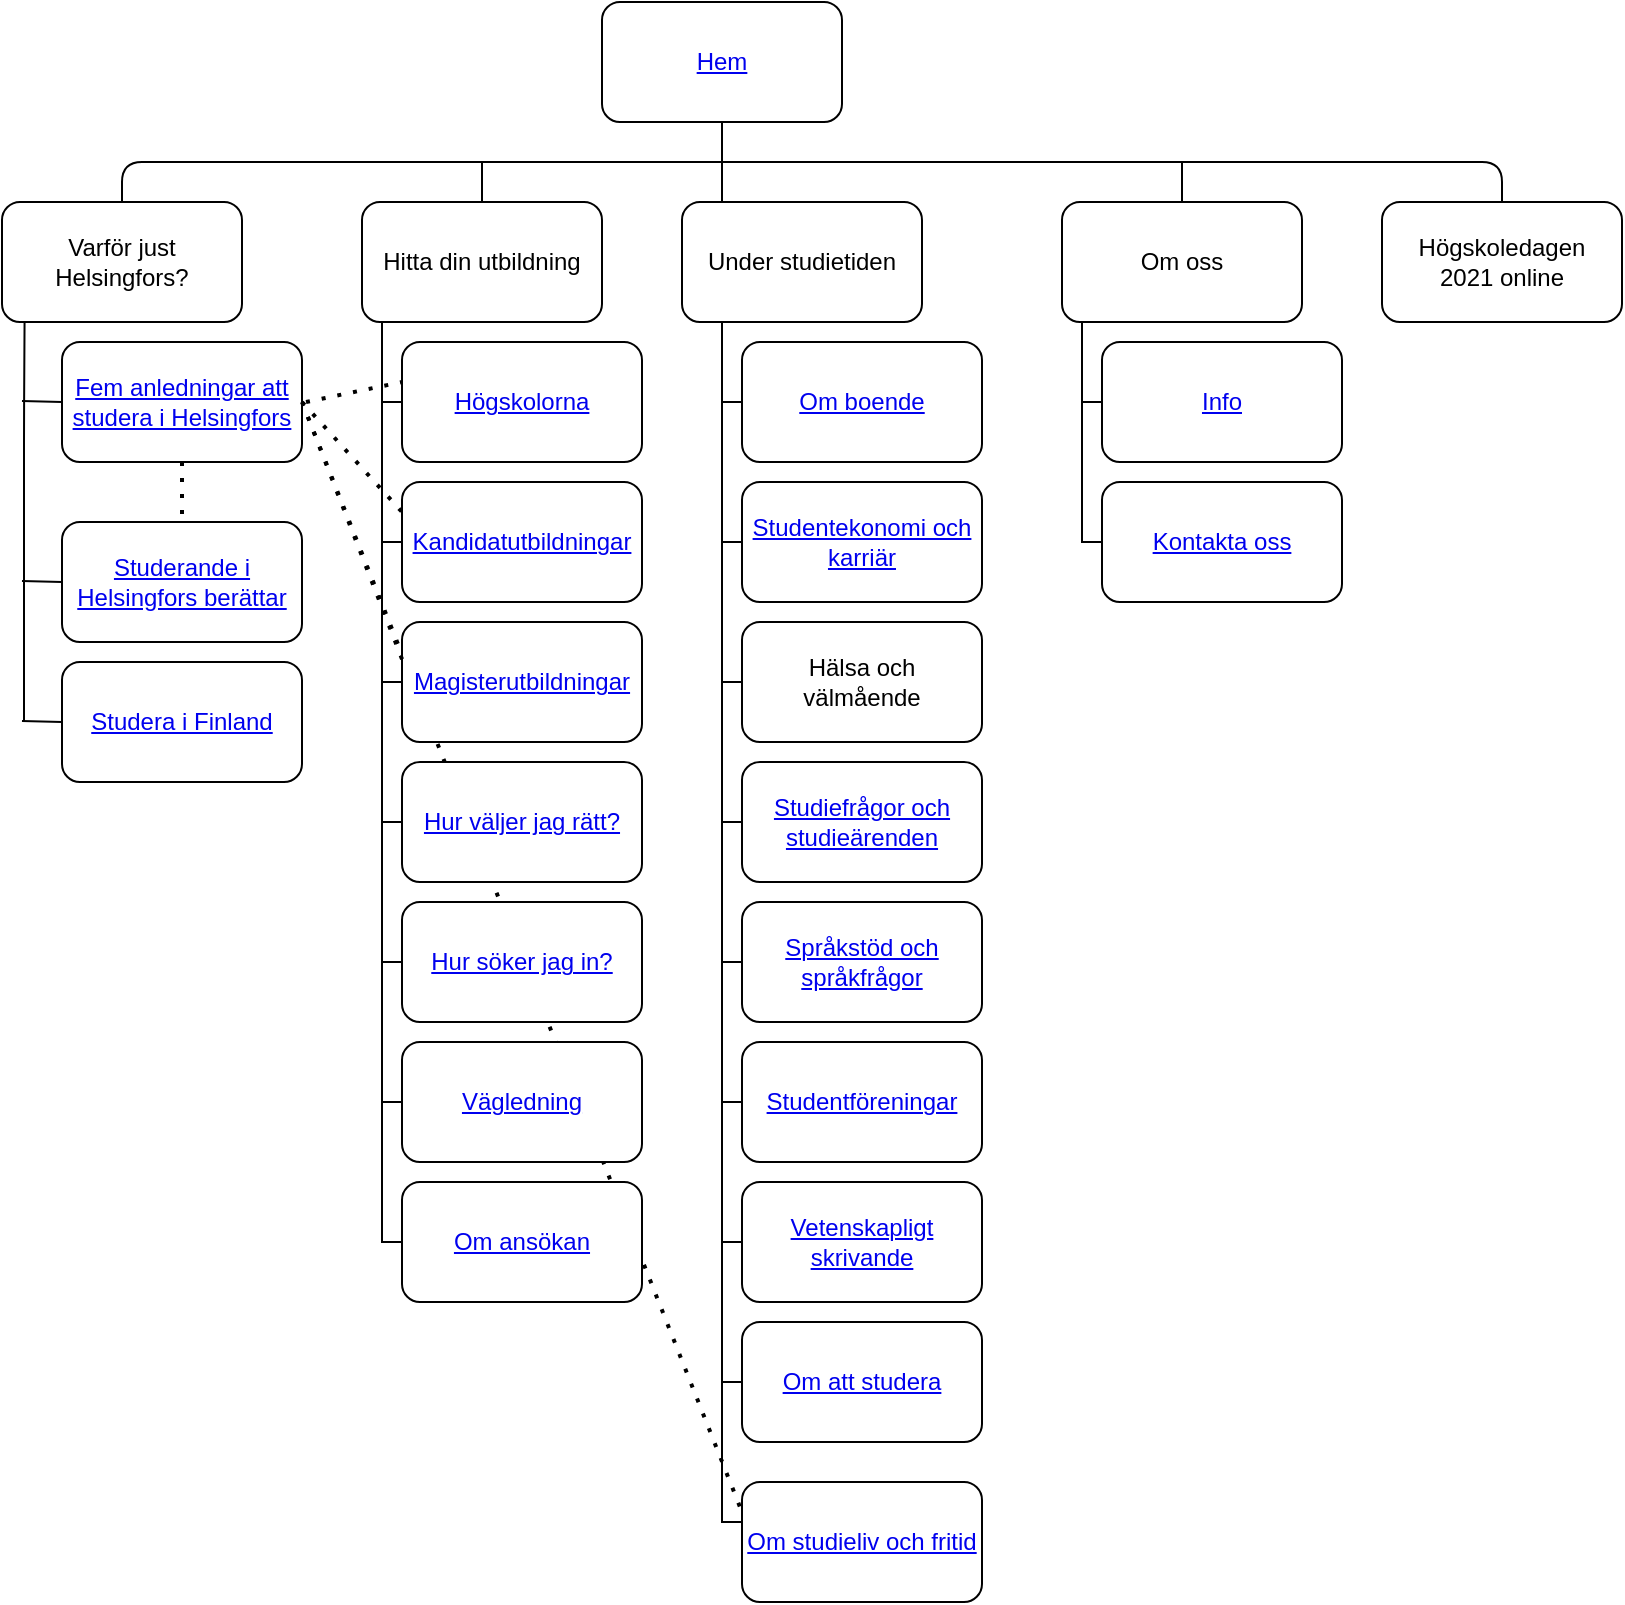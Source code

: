 <mxfile version="15.2.9" type="github">
  <diagram id="OVJdUXc2gE046eg2aZ6k" name="Main">
    <mxGraphModel dx="1550" dy="709" grid="1" gridSize="10" guides="1" tooltips="1" connect="1" arrows="1" fold="1" page="1" pageScale="1" pageWidth="827" pageHeight="1169" math="0" shadow="0">
      <root>
        <mxCell id="0" />
        <mxCell id="1" parent="0" />
        <mxCell id="B8F30-z_JnXLxpBusLho-5" value="" style="endArrow=none;dashed=1;html=1;dashPattern=1 3;strokeWidth=2;entryX=0;entryY=0.25;entryDx=0;entryDy=0;" edge="1" parent="1" target="Ypnxiq1GV2et3-A1cIZ6-55">
          <mxGeometry width="50" height="50" relative="1" as="geometry">
            <mxPoint x="150" y="200" as="sourcePoint" />
            <mxPoint x="440" y="470" as="targetPoint" />
          </mxGeometry>
        </mxCell>
        <mxCell id="0RaUzkHTqkIKFrn9YJ9X-1" value="&lt;a href=&quot;https://www.studeraihelsingfors.fi/&quot;&gt;Hem&lt;/a&gt;" style="rounded=1;whiteSpace=wrap;html=1;strokeWidth=1;" parent="1" vertex="1">
          <mxGeometry x="300" width="120" height="60" as="geometry" />
        </mxCell>
        <mxCell id="0RaUzkHTqkIKFrn9YJ9X-2" value="Varför just Helsingfors?" style="rounded=1;whiteSpace=wrap;html=1;strokeWidth=1;" parent="1" vertex="1">
          <mxGeometry y="100" width="120" height="60" as="geometry" />
        </mxCell>
        <mxCell id="0RaUzkHTqkIKFrn9YJ9X-3" value="Hitta din utbildning" style="rounded=1;whiteSpace=wrap;html=1;strokeWidth=1;" parent="1" vertex="1">
          <mxGeometry x="180" y="100" width="120" height="60" as="geometry" />
        </mxCell>
        <mxCell id="0RaUzkHTqkIKFrn9YJ9X-5" value="Under studietiden" style="rounded=1;whiteSpace=wrap;html=1;strokeWidth=1;" parent="1" vertex="1">
          <mxGeometry x="340" y="100" width="120" height="60" as="geometry" />
        </mxCell>
        <mxCell id="0RaUzkHTqkIKFrn9YJ9X-6" value="Om oss" style="rounded=1;whiteSpace=wrap;html=1;strokeWidth=1;" parent="1" vertex="1">
          <mxGeometry x="530" y="100" width="120" height="60" as="geometry" />
        </mxCell>
        <mxCell id="0RaUzkHTqkIKFrn9YJ9X-7" value="Högskoledagen &lt;br&gt;2021 online" style="rounded=1;whiteSpace=wrap;html=1;strokeWidth=1;" parent="1" vertex="1">
          <mxGeometry x="690" y="100" width="120" height="60" as="geometry" />
        </mxCell>
        <mxCell id="0RaUzkHTqkIKFrn9YJ9X-8" value="&lt;a href=&quot;https://github.com/Romuruotsalainen/StuderaiHelsingfors/blob/main/Fem anledningar att studera i Helsingfors&quot;&gt;Fem anledningar att studera i Helsingfors&lt;/a&gt;" style="rounded=1;whiteSpace=wrap;html=1;strokeWidth=1;" parent="1" vertex="1">
          <mxGeometry x="30" y="170" width="120" height="60" as="geometry" />
        </mxCell>
        <mxCell id="0RaUzkHTqkIKFrn9YJ9X-9" value="" style="endArrow=none;html=1;exitX=0.5;exitY=0;exitDx=0;exitDy=0;strokeWidth=1;" parent="1" source="0RaUzkHTqkIKFrn9YJ9X-2" edge="1">
          <mxGeometry width="50" height="50" relative="1" as="geometry">
            <mxPoint x="310" y="160" as="sourcePoint" />
            <mxPoint x="110" y="80" as="targetPoint" />
            <Array as="points">
              <mxPoint x="60" y="80" />
            </Array>
          </mxGeometry>
        </mxCell>
        <mxCell id="0RaUzkHTqkIKFrn9YJ9X-10" value="" style="endArrow=none;html=1;strokeWidth=1;" parent="1" edge="1">
          <mxGeometry width="50" height="50" relative="1" as="geometry">
            <mxPoint x="110" y="80" as="sourcePoint" />
            <mxPoint x="660" y="80" as="targetPoint" />
          </mxGeometry>
        </mxCell>
        <mxCell id="0RaUzkHTqkIKFrn9YJ9X-11" value="" style="endArrow=none;html=1;entryX=0.5;entryY=1;entryDx=0;entryDy=0;strokeWidth=1;" parent="1" target="0RaUzkHTqkIKFrn9YJ9X-1" edge="1">
          <mxGeometry width="50" height="50" relative="1" as="geometry">
            <mxPoint x="360" y="100" as="sourcePoint" />
            <mxPoint x="360" y="110" as="targetPoint" />
          </mxGeometry>
        </mxCell>
        <mxCell id="0RaUzkHTqkIKFrn9YJ9X-13" value="" style="endArrow=none;html=1;strokeWidth=1;" parent="1" source="0RaUzkHTqkIKFrn9YJ9X-6" edge="1">
          <mxGeometry width="50" height="50" relative="1" as="geometry">
            <mxPoint x="540" y="160" as="sourcePoint" />
            <mxPoint x="590" y="80" as="targetPoint" />
          </mxGeometry>
        </mxCell>
        <mxCell id="0RaUzkHTqkIKFrn9YJ9X-15" value="" style="endArrow=none;html=1;exitX=0.5;exitY=0;exitDx=0;exitDy=0;strokeWidth=1;" parent="1" source="0RaUzkHTqkIKFrn9YJ9X-3" edge="1">
          <mxGeometry width="50" height="50" relative="1" as="geometry">
            <mxPoint x="350" y="160" as="sourcePoint" />
            <mxPoint x="240" y="80" as="targetPoint" />
          </mxGeometry>
        </mxCell>
        <mxCell id="0RaUzkHTqkIKFrn9YJ9X-16" value="" style="endArrow=none;html=1;entryX=0.094;entryY=1;entryDx=0;entryDy=0;entryPerimeter=0;strokeWidth=1;" parent="1" target="0RaUzkHTqkIKFrn9YJ9X-2" edge="1">
          <mxGeometry width="50" height="50" relative="1" as="geometry">
            <mxPoint x="11" y="360" as="sourcePoint" />
            <mxPoint x="80" y="150" as="targetPoint" />
            <Array as="points">
              <mxPoint x="11" y="210" />
            </Array>
          </mxGeometry>
        </mxCell>
        <mxCell id="0RaUzkHTqkIKFrn9YJ9X-17" value="&lt;a href=&quot;https://www.studeraihelsingfors.fi/hogskolor/&quot;&gt;Högskolorna&lt;/a&gt;" style="rounded=1;whiteSpace=wrap;html=1;strokeWidth=1;" parent="1" vertex="1">
          <mxGeometry x="200" y="170" width="120" height="60" as="geometry" />
        </mxCell>
        <mxCell id="0RaUzkHTqkIKFrn9YJ9X-18" value="&lt;a href=&quot;https://www.studeraihelsingfors.fi/kandidatutbildningar/&quot;&gt;Kandidatutbildningar&lt;/a&gt;" style="rounded=1;whiteSpace=wrap;html=1;strokeWidth=1;" parent="1" vertex="1">
          <mxGeometry x="200" y="240" width="120" height="60" as="geometry" />
        </mxCell>
        <mxCell id="0RaUzkHTqkIKFrn9YJ9X-19" value="&lt;a href=&quot;https://www.studeraihelsingfors.fi/vara-studenter-berattar/&quot;&gt;Studerande i Helsingfors berättar&lt;/a&gt;" style="rounded=1;whiteSpace=wrap;html=1;strokeWidth=1;" parent="1" vertex="1">
          <mxGeometry x="30" y="260" width="120" height="60" as="geometry" />
        </mxCell>
        <mxCell id="0RaUzkHTqkIKFrn9YJ9X-20" value="&lt;a href=&quot;https://www.studeraihelsingfors.fi/studera-i-finland/&quot;&gt;Studera i Finland&lt;/a&gt;" style="rounded=1;whiteSpace=wrap;html=1;strokeWidth=1;" parent="1" vertex="1">
          <mxGeometry x="30" y="330" width="120" height="60" as="geometry" />
        </mxCell>
        <mxCell id="0RaUzkHTqkIKFrn9YJ9X-22" value="" style="endArrow=none;html=1;strokeWidth=1;" parent="1" edge="1">
          <mxGeometry width="50" height="50" relative="1" as="geometry">
            <mxPoint x="10" y="199.5" as="sourcePoint" />
            <mxPoint x="30" y="200" as="targetPoint" />
          </mxGeometry>
        </mxCell>
        <mxCell id="0RaUzkHTqkIKFrn9YJ9X-23" value="" style="endArrow=none;html=1;strokeWidth=1;" parent="1" edge="1">
          <mxGeometry width="50" height="50" relative="1" as="geometry">
            <mxPoint x="10" y="289.5" as="sourcePoint" />
            <mxPoint x="30" y="290" as="targetPoint" />
          </mxGeometry>
        </mxCell>
        <mxCell id="0RaUzkHTqkIKFrn9YJ9X-24" value="" style="endArrow=none;html=1;strokeWidth=1;" parent="1" edge="1">
          <mxGeometry width="50" height="50" relative="1" as="geometry">
            <mxPoint x="10" y="359.5" as="sourcePoint" />
            <mxPoint x="30" y="360" as="targetPoint" />
          </mxGeometry>
        </mxCell>
        <mxCell id="Ypnxiq1GV2et3-A1cIZ6-3" value="&lt;a href=&quot;https://www.studeraihelsingfors.fi/hur-soker-jag/&quot;&gt;Hur söker jag in?&lt;/a&gt;" style="rounded=1;whiteSpace=wrap;html=1;strokeWidth=1;" parent="1" vertex="1">
          <mxGeometry x="200" y="450" width="120" height="60" as="geometry" />
        </mxCell>
        <mxCell id="Ypnxiq1GV2et3-A1cIZ6-5" value="&lt;a href=&quot;https://www.studeraihelsingfors.fi/hur-valjer-jag/&quot;&gt;Hur väljer jag rätt?&lt;/a&gt;" style="rounded=1;whiteSpace=wrap;html=1;strokeWidth=1;" parent="1" vertex="1">
          <mxGeometry x="200" y="380" width="120" height="60" as="geometry" />
        </mxCell>
        <mxCell id="Ypnxiq1GV2et3-A1cIZ6-6" value="&lt;a href=&quot;https://www.studeraihelsingfors.fi/utbildningar-pa-magisterniva/&quot;&gt;Magisterutbildningar&lt;/a&gt;" style="rounded=1;whiteSpace=wrap;html=1;strokeWidth=1;" parent="1" vertex="1">
          <mxGeometry x="200" y="310" width="120" height="60" as="geometry" />
        </mxCell>
        <mxCell id="Ypnxiq1GV2et3-A1cIZ6-8" value="" style="shape=partialRectangle;whiteSpace=wrap;html=1;bottom=0;right=0;fillColor=none;direction=north;strokeWidth=1;" parent="1" vertex="1">
          <mxGeometry x="190" y="160" width="10" height="390" as="geometry" />
        </mxCell>
        <mxCell id="Ypnxiq1GV2et3-A1cIZ6-14" value="" style="shape=partialRectangle;whiteSpace=wrap;html=1;bottom=0;right=0;fillColor=none;direction=north;strokeWidth=1;" parent="1" vertex="1">
          <mxGeometry x="360" y="160" width="10" height="40" as="geometry" />
        </mxCell>
        <mxCell id="Ypnxiq1GV2et3-A1cIZ6-15" value="" style="shape=partialRectangle;whiteSpace=wrap;html=1;bottom=0;right=0;fillColor=none;direction=north;strokeWidth=1;" parent="1" vertex="1">
          <mxGeometry x="190" y="290" width="10" height="120" as="geometry" />
        </mxCell>
        <mxCell id="Ypnxiq1GV2et3-A1cIZ6-16" value="" style="shape=partialRectangle;whiteSpace=wrap;html=1;bottom=0;right=0;fillColor=none;direction=north;strokeWidth=1;" parent="1" vertex="1">
          <mxGeometry x="190" y="230" width="10" height="110" as="geometry" />
        </mxCell>
        <mxCell id="Ypnxiq1GV2et3-A1cIZ6-17" value="" style="shape=partialRectangle;whiteSpace=wrap;html=1;bottom=0;right=0;fillColor=none;direction=north;strokeWidth=1;" parent="1" vertex="1">
          <mxGeometry x="190" y="160" width="10" height="110" as="geometry" />
        </mxCell>
        <mxCell id="Ypnxiq1GV2et3-A1cIZ6-18" value="" style="shape=partialRectangle;whiteSpace=wrap;html=1;bottom=0;right=0;fillColor=none;direction=north;strokeWidth=1;" parent="1" vertex="1">
          <mxGeometry x="190" y="160" width="10" height="40" as="geometry" />
        </mxCell>
        <mxCell id="Ypnxiq1GV2et3-A1cIZ6-19" value="" style="shape=partialRectangle;whiteSpace=wrap;html=1;bottom=0;right=0;fillColor=none;direction=north;strokeWidth=1;" parent="1" vertex="1">
          <mxGeometry x="190" y="430" width="10" height="120" as="geometry" />
        </mxCell>
        <mxCell id="Ypnxiq1GV2et3-A1cIZ6-20" value="" style="shape=partialRectangle;whiteSpace=wrap;html=1;bottom=0;right=0;fillColor=none;direction=north;strokeWidth=1;" parent="1" vertex="1">
          <mxGeometry x="190" y="360" width="10" height="120" as="geometry" />
        </mxCell>
        <mxCell id="Ypnxiq1GV2et3-A1cIZ6-21" value="&lt;a href=&quot;https://www.studeraihelsingfors.fi/vagledning/&quot;&gt;Vägledning&lt;/a&gt;" style="rounded=1;whiteSpace=wrap;html=1;strokeWidth=1;" parent="1" vertex="1">
          <mxGeometry x="200" y="520" width="120" height="60" as="geometry" />
        </mxCell>
        <mxCell id="Ypnxiq1GV2et3-A1cIZ6-23" value="&lt;a href=&quot;https://www.studeraihelsingfors.fi/helsingfors/vanliga-fragor-om-ansokan/&quot;&gt;Om ansökan&lt;/a&gt;" style="rounded=1;whiteSpace=wrap;html=1;strokeWidth=1;" parent="1" vertex="1">
          <mxGeometry x="200" y="590" width="120" height="60" as="geometry" />
        </mxCell>
        <mxCell id="Ypnxiq1GV2et3-A1cIZ6-24" value="" style="shape=partialRectangle;whiteSpace=wrap;html=1;bottom=0;right=0;fillColor=none;direction=north;strokeWidth=1;" parent="1" vertex="1">
          <mxGeometry x="190" y="500" width="10" height="120" as="geometry" />
        </mxCell>
        <mxCell id="Ypnxiq1GV2et3-A1cIZ6-27" value="Hälsa och &lt;br&gt;välmående" style="rounded=1;whiteSpace=wrap;html=1;strokeWidth=1;" parent="1" vertex="1">
          <mxGeometry x="370" y="310" width="120" height="60" as="geometry" />
        </mxCell>
        <mxCell id="Ypnxiq1GV2et3-A1cIZ6-28" value="&lt;a href=&quot;https://www.studeraihelsingfors.fi/helsingfors/hitta-bostad-i-helsingfors/&quot;&gt;Om boende&lt;/a&gt;" style="rounded=1;whiteSpace=wrap;html=1;strokeWidth=1;" parent="1" vertex="1">
          <mxGeometry x="370" y="170" width="120" height="60" as="geometry" />
        </mxCell>
        <mxCell id="Ypnxiq1GV2et3-A1cIZ6-30" value="&lt;a href=&quot;https://www.studeraihelsingfors.fi/sprakalliansen-tips-om-vetenskapligt-skrivande/&quot;&gt;Vetenskapligt skrivande&lt;/a&gt;" style="rounded=1;whiteSpace=wrap;html=1;strokeWidth=1;" parent="1" vertex="1">
          <mxGeometry x="370" y="590" width="120" height="60" as="geometry" />
        </mxCell>
        <mxCell id="Ypnxiq1GV2et3-A1cIZ6-31" value="&lt;a href=&quot;https://www.studeraihelsingfors.fi/studiefragor-studiearenden/&quot;&gt;Studiefrågor och studieärenden&lt;/a&gt;" style="rounded=1;whiteSpace=wrap;html=1;strokeWidth=1;" parent="1" vertex="1">
          <mxGeometry x="370" y="380" width="120" height="60" as="geometry" />
        </mxCell>
        <mxCell id="Ypnxiq1GV2et3-A1cIZ6-32" value="&lt;a href=&quot;https://www.studeraihelsingfors.fi/studentforeningar/&quot;&gt;Studentföreningar&lt;/a&gt;" style="rounded=1;whiteSpace=wrap;html=1;strokeWidth=1;" parent="1" vertex="1">
          <mxGeometry x="370" y="520" width="120" height="60" as="geometry" />
        </mxCell>
        <mxCell id="Ypnxiq1GV2et3-A1cIZ6-33" value="&lt;a href=&quot;https://www.studeraihelsingfors.fi/sprakstod-och-sprakfragor/&quot;&gt;Språkstöd och språkfrågor&lt;/a&gt;" style="rounded=1;whiteSpace=wrap;html=1;strokeWidth=1;" parent="1" vertex="1">
          <mxGeometry x="370" y="450" width="120" height="60" as="geometry" />
        </mxCell>
        <mxCell id="Ypnxiq1GV2et3-A1cIZ6-35" value="&lt;a href=&quot;https://www.studeraihelsingfors.fi/helsingfors/studentekonomi-och-karriar/&quot;&gt;Studentekonomi och karriär&lt;/a&gt;" style="rounded=1;whiteSpace=wrap;html=1;strokeWidth=1;" parent="1" vertex="1">
          <mxGeometry x="370" y="240" width="120" height="60" as="geometry" />
        </mxCell>
        <mxCell id="Ypnxiq1GV2et3-A1cIZ6-36" value="" style="shape=partialRectangle;whiteSpace=wrap;html=1;bottom=0;right=0;fillColor=none;direction=north;strokeWidth=1;" parent="1" vertex="1">
          <mxGeometry x="360" y="160" width="10" height="40" as="geometry" />
        </mxCell>
        <mxCell id="Ypnxiq1GV2et3-A1cIZ6-37" value="" style="shape=partialRectangle;whiteSpace=wrap;html=1;bottom=0;right=0;fillColor=none;direction=north;strokeWidth=1;" parent="1" vertex="1">
          <mxGeometry x="360" y="200" width="10" height="70" as="geometry" />
        </mxCell>
        <mxCell id="Ypnxiq1GV2et3-A1cIZ6-38" value="" style="shape=partialRectangle;whiteSpace=wrap;html=1;bottom=0;right=0;fillColor=none;direction=north;strokeWidth=1;" parent="1" vertex="1">
          <mxGeometry x="360" y="410" width="10" height="70" as="geometry" />
        </mxCell>
        <mxCell id="Ypnxiq1GV2et3-A1cIZ6-39" value="" style="shape=partialRectangle;whiteSpace=wrap;html=1;bottom=0;right=0;fillColor=none;direction=north;strokeWidth=1;" parent="1" vertex="1">
          <mxGeometry x="360" y="690" width="10" height="70" as="geometry" />
        </mxCell>
        <mxCell id="Ypnxiq1GV2et3-A1cIZ6-40" value="" style="shape=partialRectangle;whiteSpace=wrap;html=1;bottom=0;right=0;fillColor=none;direction=north;strokeWidth=1;" parent="1" vertex="1">
          <mxGeometry x="360" y="550" width="10" height="70" as="geometry" />
        </mxCell>
        <mxCell id="Ypnxiq1GV2et3-A1cIZ6-41" value="" style="shape=partialRectangle;whiteSpace=wrap;html=1;bottom=0;right=0;fillColor=none;direction=north;strokeWidth=1;" parent="1" vertex="1">
          <mxGeometry x="360" y="620" width="10" height="70" as="geometry" />
        </mxCell>
        <mxCell id="Ypnxiq1GV2et3-A1cIZ6-42" value="" style="shape=partialRectangle;whiteSpace=wrap;html=1;bottom=0;right=0;fillColor=none;direction=north;strokeWidth=1;" parent="1" vertex="1">
          <mxGeometry x="360" y="480" width="10" height="70" as="geometry" />
        </mxCell>
        <mxCell id="Ypnxiq1GV2et3-A1cIZ6-43" value="" style="shape=partialRectangle;whiteSpace=wrap;html=1;bottom=0;right=0;fillColor=none;direction=north;strokeWidth=1;" parent="1" vertex="1">
          <mxGeometry x="360" y="270" width="10" height="70" as="geometry" />
        </mxCell>
        <mxCell id="Ypnxiq1GV2et3-A1cIZ6-45" value="" style="shape=partialRectangle;whiteSpace=wrap;html=1;bottom=0;right=0;fillColor=none;direction=north;strokeWidth=1;" parent="1" vertex="1">
          <mxGeometry x="360" y="340" width="10" height="70" as="geometry" />
        </mxCell>
        <mxCell id="Ypnxiq1GV2et3-A1cIZ6-54" value="&lt;a href=&quot;https://www.studeraihelsingfors.fi/om-helsingforsalliansen/&quot;&gt;Info&lt;/a&gt;" style="rounded=1;whiteSpace=wrap;html=1;strokeWidth=1;" parent="1" vertex="1">
          <mxGeometry x="550" y="170" width="120" height="60" as="geometry" />
        </mxCell>
        <mxCell id="Ypnxiq1GV2et3-A1cIZ6-55" value="&lt;a href=&quot;https://www.studeraihelsingfors.fi/helsingfors/studieliv-och-fritid/&quot;&gt;Om studieliv och fritid&lt;/a&gt;" style="rounded=1;whiteSpace=wrap;html=1;strokeWidth=1;" parent="1" vertex="1">
          <mxGeometry x="370" y="740" width="120" height="60" as="geometry" />
        </mxCell>
        <mxCell id="Ypnxiq1GV2et3-A1cIZ6-56" value="&lt;a href=&quot;https://www.studeraihelsingfors.fi/helsingfors/fragor-om-att-studera/&quot;&gt;Om att studera&lt;/a&gt;" style="rounded=1;whiteSpace=wrap;html=1;strokeWidth=1;" parent="1" vertex="1">
          <mxGeometry x="370" y="660" width="120" height="60" as="geometry" />
        </mxCell>
        <mxCell id="Ypnxiq1GV2et3-A1cIZ6-57" value="&lt;a href=&quot;https://www.studeraihelsingfors.fi/stall-en-fraga/&quot;&gt;Kontakta oss&lt;/a&gt;" style="rounded=1;whiteSpace=wrap;html=1;strokeWidth=1;" parent="1" vertex="1">
          <mxGeometry x="550" y="240" width="120" height="60" as="geometry" />
        </mxCell>
        <mxCell id="Ypnxiq1GV2et3-A1cIZ6-62" value="" style="shape=partialRectangle;whiteSpace=wrap;html=1;bottom=0;right=0;fillColor=none;direction=north;strokeWidth=1;" parent="1" vertex="1">
          <mxGeometry x="540" y="160" width="10" height="40" as="geometry" />
        </mxCell>
        <mxCell id="Ypnxiq1GV2et3-A1cIZ6-63" value="" style="shape=partialRectangle;whiteSpace=wrap;html=1;bottom=0;right=0;fillColor=none;direction=north;strokeWidth=1;" parent="1" vertex="1">
          <mxGeometry x="540" y="200" width="10" height="70" as="geometry" />
        </mxCell>
        <mxCell id="R4bJIenhDc7q_7y7zcjB-1" value="" style="endArrow=none;html=1;entryX=0.5;entryY=0;entryDx=0;entryDy=0;" parent="1" edge="1" target="0RaUzkHTqkIKFrn9YJ9X-7">
          <mxGeometry width="50" height="50" relative="1" as="geometry">
            <mxPoint x="660" y="80" as="sourcePoint" />
            <mxPoint x="660" y="100" as="targetPoint" />
            <Array as="points">
              <mxPoint x="750" y="80" />
            </Array>
          </mxGeometry>
        </mxCell>
        <mxCell id="B8F30-z_JnXLxpBusLho-1" value="" style="endArrow=none;dashed=1;html=1;dashPattern=1 3;strokeWidth=2;entryX=0.25;entryY=1;entryDx=0;entryDy=0;" edge="1" parent="1" target="Ypnxiq1GV2et3-A1cIZ6-18">
          <mxGeometry width="50" height="50" relative="1" as="geometry">
            <mxPoint x="152" y="200" as="sourcePoint" />
            <mxPoint x="440" y="340" as="targetPoint" />
          </mxGeometry>
        </mxCell>
        <mxCell id="B8F30-z_JnXLxpBusLho-3" value="" style="endArrow=none;dashed=1;html=1;dashPattern=1 3;strokeWidth=2;exitX=1;exitY=0.5;exitDx=0;exitDy=0;entryX=0;entryY=0.25;entryDx=0;entryDy=0;" edge="1" parent="1" source="0RaUzkHTqkIKFrn9YJ9X-8" target="0RaUzkHTqkIKFrn9YJ9X-18">
          <mxGeometry width="50" height="50" relative="1" as="geometry">
            <mxPoint x="390" y="390" as="sourcePoint" />
            <mxPoint x="440" y="340" as="targetPoint" />
          </mxGeometry>
        </mxCell>
        <mxCell id="B8F30-z_JnXLxpBusLho-4" value="" style="endArrow=none;dashed=1;html=1;dashPattern=1 3;strokeWidth=2;entryX=0.095;entryY=1.04;entryDx=0;entryDy=0;entryPerimeter=0;" edge="1" parent="1" target="Ypnxiq1GV2et3-A1cIZ6-16">
          <mxGeometry width="50" height="50" relative="1" as="geometry">
            <mxPoint x="150" y="200" as="sourcePoint" />
            <mxPoint x="110" y="460" as="targetPoint" />
          </mxGeometry>
        </mxCell>
        <mxCell id="B8F30-z_JnXLxpBusLho-6" value="" style="endArrow=none;dashed=1;html=1;dashPattern=1 3;strokeWidth=2;exitX=0.5;exitY=1;exitDx=0;exitDy=0;entryX=0.5;entryY=0;entryDx=0;entryDy=0;" edge="1" parent="1" source="0RaUzkHTqkIKFrn9YJ9X-8" target="0RaUzkHTqkIKFrn9YJ9X-19">
          <mxGeometry width="50" height="50" relative="1" as="geometry">
            <mxPoint x="390" y="390" as="sourcePoint" />
            <mxPoint x="440" y="340" as="targetPoint" />
          </mxGeometry>
        </mxCell>
      </root>
    </mxGraphModel>
  </diagram>
</mxfile>
